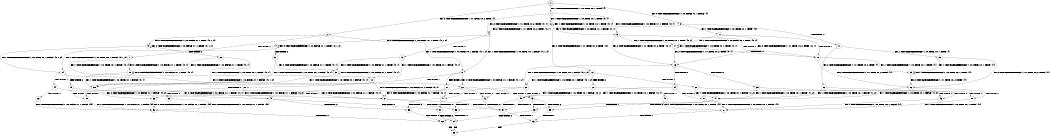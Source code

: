 digraph BCG {
size = "7, 10.5";
center = TRUE;
node [shape = circle];
0 [peripheries = 2];
0 -> 1 [label = "EX !1 !ATOMIC_EXCH_BRANCH (1, +0, TRUE, +0, 1, TRUE) !{}"];
0 -> 2 [label = "EX !2 !ATOMIC_EXCH_BRANCH (1, +1, TRUE, +0, 2, TRUE) !{}"];
0 -> 3 [label = "EX !0 !ATOMIC_EXCH_BRANCH (1, +0, FALSE, +1, 1, FALSE) !{}"];
1 -> 4 [label = "EX !2 !ATOMIC_EXCH_BRANCH (1, +1, TRUE, +0, 2, TRUE) !{0, 1}"];
1 -> 5 [label = "EX !0 !ATOMIC_EXCH_BRANCH (1, +0, FALSE, +1, 1, FALSE) !{0, 1}"];
1 -> 6 [label = "EX !1 !ATOMIC_EXCH_BRANCH (1, +0, TRUE, +0, 1, TRUE) !{0, 1}"];
2 -> 7 [label = "TERMINATE !2"];
2 -> 8 [label = "EX !1 !ATOMIC_EXCH_BRANCH (1, +0, TRUE, +0, 1, FALSE) !{0, 1, 2}"];
2 -> 9 [label = "EX !0 !ATOMIC_EXCH_BRANCH (1, +0, FALSE, +1, 1, TRUE) !{0, 1, 2}"];
3 -> 10 [label = "TERMINATE !0"];
3 -> 11 [label = "EX !1 !ATOMIC_EXCH_BRANCH (1, +0, TRUE, +0, 1, TRUE) !{0}"];
3 -> 12 [label = "EX !2 !ATOMIC_EXCH_BRANCH (1, +1, TRUE, +0, 2, TRUE) !{0}"];
4 -> 13 [label = "TERMINATE !2"];
4 -> 14 [label = "EX !0 !ATOMIC_EXCH_BRANCH (1, +0, FALSE, +1, 1, TRUE) !{0, 1, 2}"];
4 -> 8 [label = "EX !1 !ATOMIC_EXCH_BRANCH (1, +0, TRUE, +0, 1, FALSE) !{0, 1, 2}"];
5 -> 15 [label = "TERMINATE !0"];
5 -> 16 [label = "EX !2 !ATOMIC_EXCH_BRANCH (1, +1, TRUE, +0, 2, TRUE) !{0, 1}"];
5 -> 17 [label = "EX !1 !ATOMIC_EXCH_BRANCH (1, +0, TRUE, +0, 1, TRUE) !{0, 1}"];
6 -> 4 [label = "EX !2 !ATOMIC_EXCH_BRANCH (1, +1, TRUE, +0, 2, TRUE) !{0, 1}"];
6 -> 5 [label = "EX !0 !ATOMIC_EXCH_BRANCH (1, +0, FALSE, +1, 1, FALSE) !{0, 1}"];
6 -> 6 [label = "EX !1 !ATOMIC_EXCH_BRANCH (1, +0, TRUE, +0, 1, TRUE) !{0, 1}"];
7 -> 18 [label = "EX !1 !ATOMIC_EXCH_BRANCH (1, +0, TRUE, +0, 1, FALSE) !{0, 1}"];
7 -> 19 [label = "EX !0 !ATOMIC_EXCH_BRANCH (1, +0, FALSE, +1, 1, TRUE) !{0, 1}"];
8 -> 20 [label = "TERMINATE !1"];
8 -> 21 [label = "TERMINATE !2"];
8 -> 22 [label = "EX !0 !ATOMIC_EXCH_BRANCH (1, +0, FALSE, +1, 1, FALSE) !{0, 1, 2}"];
9 -> 23 [label = "TERMINATE !2"];
9 -> 24 [label = "EX !1 !ATOMIC_EXCH_BRANCH (1, +0, TRUE, +0, 1, FALSE) !{0, 1, 2}"];
9 -> 9 [label = "EX !0 !ATOMIC_EXCH_BRANCH (1, +0, FALSE, +1, 1, TRUE) !{0, 1, 2}"];
10 -> 25 [label = "EX !1 !ATOMIC_EXCH_BRANCH (1, +0, TRUE, +0, 1, TRUE) !{}"];
10 -> 26 [label = "EX !2 !ATOMIC_EXCH_BRANCH (1, +1, TRUE, +0, 2, TRUE) !{}"];
11 -> 15 [label = "TERMINATE !0"];
11 -> 16 [label = "EX !2 !ATOMIC_EXCH_BRANCH (1, +1, TRUE, +0, 2, TRUE) !{0, 1}"];
11 -> 17 [label = "EX !1 !ATOMIC_EXCH_BRANCH (1, +0, TRUE, +0, 1, TRUE) !{0, 1}"];
12 -> 27 [label = "TERMINATE !2"];
12 -> 28 [label = "TERMINATE !0"];
12 -> 29 [label = "EX !1 !ATOMIC_EXCH_BRANCH (1, +0, TRUE, +0, 1, FALSE) !{0, 1, 2}"];
13 -> 30 [label = "EX !0 !ATOMIC_EXCH_BRANCH (1, +0, FALSE, +1, 1, TRUE) !{0, 1}"];
13 -> 18 [label = "EX !1 !ATOMIC_EXCH_BRANCH (1, +0, TRUE, +0, 1, FALSE) !{0, 1}"];
14 -> 31 [label = "TERMINATE !2"];
14 -> 24 [label = "EX !1 !ATOMIC_EXCH_BRANCH (1, +0, TRUE, +0, 1, FALSE) !{0, 1, 2}"];
14 -> 14 [label = "EX !0 !ATOMIC_EXCH_BRANCH (1, +0, FALSE, +1, 1, TRUE) !{0, 1, 2}"];
15 -> 32 [label = "EX !2 !ATOMIC_EXCH_BRANCH (1, +1, TRUE, +0, 2, TRUE) !{1}"];
15 -> 33 [label = "EX !1 !ATOMIC_EXCH_BRANCH (1, +0, TRUE, +0, 1, TRUE) !{1}"];
16 -> 34 [label = "TERMINATE !2"];
16 -> 35 [label = "TERMINATE !0"];
16 -> 29 [label = "EX !1 !ATOMIC_EXCH_BRANCH (1, +0, TRUE, +0, 1, FALSE) !{0, 1, 2}"];
17 -> 15 [label = "TERMINATE !0"];
17 -> 16 [label = "EX !2 !ATOMIC_EXCH_BRANCH (1, +1, TRUE, +0, 2, TRUE) !{0, 1}"];
17 -> 17 [label = "EX !1 !ATOMIC_EXCH_BRANCH (1, +0, TRUE, +0, 1, TRUE) !{0, 1}"];
18 -> 36 [label = "TERMINATE !1"];
18 -> 37 [label = "EX !0 !ATOMIC_EXCH_BRANCH (1, +0, FALSE, +1, 1, FALSE) !{0, 1}"];
19 -> 38 [label = "EX !1 !ATOMIC_EXCH_BRANCH (1, +0, TRUE, +0, 1, FALSE) !{0, 1}"];
19 -> 19 [label = "EX !0 !ATOMIC_EXCH_BRANCH (1, +0, FALSE, +1, 1, TRUE) !{0, 1}"];
20 -> 39 [label = "TERMINATE !2"];
20 -> 40 [label = "EX !0 !ATOMIC_EXCH_BRANCH (1, +0, FALSE, +1, 1, FALSE) !{0, 2}"];
21 -> 36 [label = "TERMINATE !1"];
21 -> 37 [label = "EX !0 !ATOMIC_EXCH_BRANCH (1, +0, FALSE, +1, 1, FALSE) !{0, 1}"];
22 -> 41 [label = "TERMINATE !1"];
22 -> 42 [label = "TERMINATE !2"];
22 -> 43 [label = "TERMINATE !0"];
23 -> 38 [label = "EX !1 !ATOMIC_EXCH_BRANCH (1, +0, TRUE, +0, 1, FALSE) !{0, 1}"];
23 -> 19 [label = "EX !0 !ATOMIC_EXCH_BRANCH (1, +0, FALSE, +1, 1, TRUE) !{0, 1}"];
24 -> 44 [label = "TERMINATE !1"];
24 -> 45 [label = "TERMINATE !2"];
24 -> 22 [label = "EX !0 !ATOMIC_EXCH_BRANCH (1, +0, FALSE, +1, 1, FALSE) !{0, 1, 2}"];
25 -> 32 [label = "EX !2 !ATOMIC_EXCH_BRANCH (1, +1, TRUE, +0, 2, TRUE) !{1}"];
25 -> 33 [label = "EX !1 !ATOMIC_EXCH_BRANCH (1, +0, TRUE, +0, 1, TRUE) !{1}"];
26 -> 46 [label = "TERMINATE !2"];
26 -> 47 [label = "EX !1 !ATOMIC_EXCH_BRANCH (1, +0, TRUE, +0, 1, FALSE) !{1, 2}"];
27 -> 48 [label = "TERMINATE !0"];
27 -> 49 [label = "EX !1 !ATOMIC_EXCH_BRANCH (1, +0, TRUE, +0, 1, FALSE) !{0, 1}"];
28 -> 46 [label = "TERMINATE !2"];
28 -> 47 [label = "EX !1 !ATOMIC_EXCH_BRANCH (1, +0, TRUE, +0, 1, FALSE) !{1, 2}"];
29 -> 41 [label = "TERMINATE !1"];
29 -> 42 [label = "TERMINATE !2"];
29 -> 43 [label = "TERMINATE !0"];
30 -> 38 [label = "EX !1 !ATOMIC_EXCH_BRANCH (1, +0, TRUE, +0, 1, FALSE) !{0, 1}"];
30 -> 30 [label = "EX !0 !ATOMIC_EXCH_BRANCH (1, +0, FALSE, +1, 1, TRUE) !{0, 1}"];
31 -> 38 [label = "EX !1 !ATOMIC_EXCH_BRANCH (1, +0, TRUE, +0, 1, FALSE) !{0, 1}"];
31 -> 30 [label = "EX !0 !ATOMIC_EXCH_BRANCH (1, +0, FALSE, +1, 1, TRUE) !{0, 1}"];
32 -> 50 [label = "TERMINATE !2"];
32 -> 47 [label = "EX !1 !ATOMIC_EXCH_BRANCH (1, +0, TRUE, +0, 1, FALSE) !{1, 2}"];
33 -> 32 [label = "EX !2 !ATOMIC_EXCH_BRANCH (1, +1, TRUE, +0, 2, TRUE) !{1}"];
33 -> 33 [label = "EX !1 !ATOMIC_EXCH_BRANCH (1, +0, TRUE, +0, 1, TRUE) !{1}"];
34 -> 51 [label = "TERMINATE !0"];
34 -> 49 [label = "EX !1 !ATOMIC_EXCH_BRANCH (1, +0, TRUE, +0, 1, FALSE) !{0, 1}"];
35 -> 50 [label = "TERMINATE !2"];
35 -> 47 [label = "EX !1 !ATOMIC_EXCH_BRANCH (1, +0, TRUE, +0, 1, FALSE) !{1, 2}"];
36 -> 52 [label = "EX !0 !ATOMIC_EXCH_BRANCH (1, +0, FALSE, +1, 1, FALSE) !{0}"];
37 -> 53 [label = "TERMINATE !1"];
37 -> 54 [label = "TERMINATE !0"];
38 -> 55 [label = "TERMINATE !1"];
38 -> 37 [label = "EX !0 !ATOMIC_EXCH_BRANCH (1, +0, FALSE, +1, 1, FALSE) !{0, 1}"];
39 -> 52 [label = "EX !0 !ATOMIC_EXCH_BRANCH (1, +0, FALSE, +1, 1, FALSE) !{0}"];
40 -> 56 [label = "TERMINATE !2"];
40 -> 57 [label = "TERMINATE !0"];
41 -> 56 [label = "TERMINATE !2"];
41 -> 57 [label = "TERMINATE !0"];
42 -> 53 [label = "TERMINATE !1"];
42 -> 54 [label = "TERMINATE !0"];
43 -> 58 [label = "TERMINATE !1"];
43 -> 59 [label = "TERMINATE !2"];
44 -> 60 [label = "TERMINATE !2"];
44 -> 40 [label = "EX !0 !ATOMIC_EXCH_BRANCH (1, +0, FALSE, +1, 1, FALSE) !{0, 2}"];
45 -> 55 [label = "TERMINATE !1"];
45 -> 37 [label = "EX !0 !ATOMIC_EXCH_BRANCH (1, +0, FALSE, +1, 1, FALSE) !{0, 1}"];
46 -> 61 [label = "EX !1 !ATOMIC_EXCH_BRANCH (1, +0, TRUE, +0, 1, FALSE) !{1}"];
47 -> 58 [label = "TERMINATE !1"];
47 -> 59 [label = "TERMINATE !2"];
48 -> 61 [label = "EX !1 !ATOMIC_EXCH_BRANCH (1, +0, TRUE, +0, 1, FALSE) !{1}"];
49 -> 53 [label = "TERMINATE !1"];
49 -> 54 [label = "TERMINATE !0"];
50 -> 61 [label = "EX !1 !ATOMIC_EXCH_BRANCH (1, +0, TRUE, +0, 1, FALSE) !{1}"];
51 -> 61 [label = "EX !1 !ATOMIC_EXCH_BRANCH (1, +0, TRUE, +0, 1, FALSE) !{1}"];
52 -> 62 [label = "TERMINATE !0"];
53 -> 62 [label = "TERMINATE !0"];
54 -> 63 [label = "TERMINATE !1"];
55 -> 52 [label = "EX !0 !ATOMIC_EXCH_BRANCH (1, +0, FALSE, +1, 1, FALSE) !{0}"];
56 -> 62 [label = "TERMINATE !0"];
57 -> 64 [label = "TERMINATE !2"];
58 -> 64 [label = "TERMINATE !2"];
59 -> 63 [label = "TERMINATE !1"];
60 -> 52 [label = "EX !0 !ATOMIC_EXCH_BRANCH (1, +0, FALSE, +1, 1, FALSE) !{0}"];
61 -> 63 [label = "TERMINATE !1"];
62 -> 65 [label = "exit"];
63 -> 65 [label = "exit"];
64 -> 65 [label = "exit"];
}
